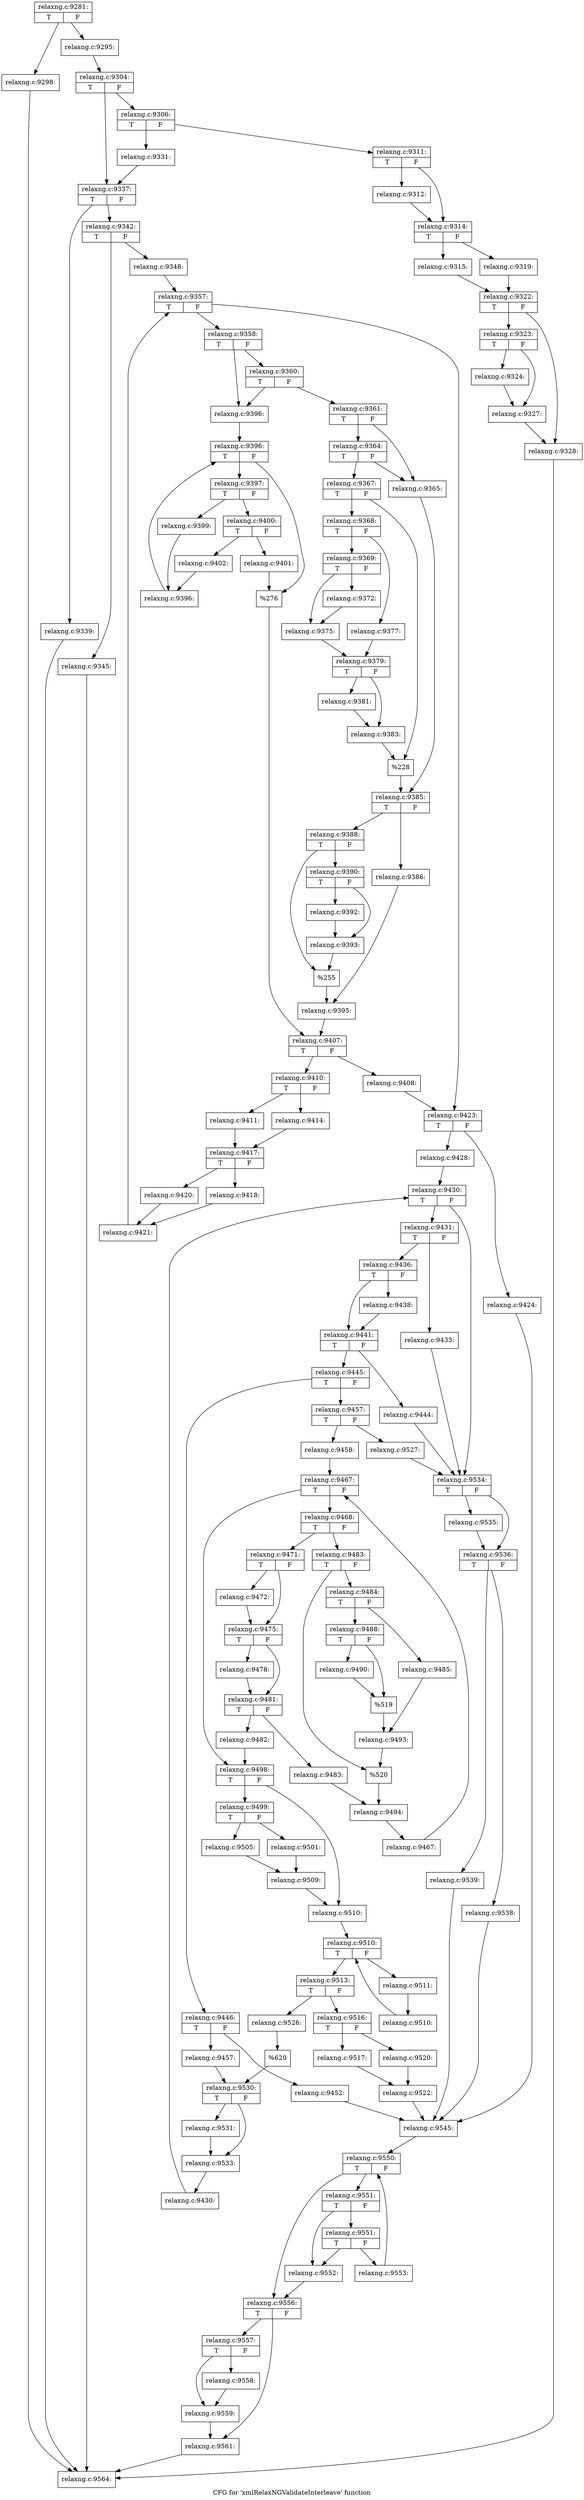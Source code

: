 digraph "CFG for 'xmlRelaxNGValidateInterleave' function" {
	label="CFG for 'xmlRelaxNGValidateInterleave' function";

	Node0x3d229b0 [shape=record,label="{relaxng.c:9281:|{<s0>T|<s1>F}}"];
	Node0x3d229b0 -> Node0x3d26b10;
	Node0x3d229b0 -> Node0x3d26bb0;
	Node0x3d26b10 [shape=record,label="{relaxng.c:9295:}"];
	Node0x3d26b10 -> Node0x3d26b60;
	Node0x3d26bb0 [shape=record,label="{relaxng.c:9298:}"];
	Node0x3d26bb0 -> Node0x3feb390;
	Node0x3d26b60 [shape=record,label="{relaxng.c:9304:|{<s0>T|<s1>F}}"];
	Node0x3d26b60 -> Node0x3d27d90;
	Node0x3d26b60 -> Node0x3d27de0;
	Node0x3d27d90 [shape=record,label="{relaxng.c:9306:|{<s0>T|<s1>F}}"];
	Node0x3d27d90 -> Node0x4007ec0;
	Node0x3d27d90 -> Node0x4007f10;
	Node0x4007ec0 [shape=record,label="{relaxng.c:9311:|{<s0>T|<s1>F}}"];
	Node0x4007ec0 -> Node0x40082d0;
	Node0x4007ec0 -> Node0x4008320;
	Node0x40082d0 [shape=record,label="{relaxng.c:9312:}"];
	Node0x40082d0 -> Node0x4008320;
	Node0x4008320 [shape=record,label="{relaxng.c:9314:|{<s0>T|<s1>F}}"];
	Node0x4008320 -> Node0x4008f00;
	Node0x4008320 -> Node0x4008fa0;
	Node0x4008f00 [shape=record,label="{relaxng.c:9315:}"];
	Node0x4008f00 -> Node0x4008f50;
	Node0x4008fa0 [shape=record,label="{relaxng.c:9319:}"];
	Node0x4008fa0 -> Node0x4008f50;
	Node0x4008f50 [shape=record,label="{relaxng.c:9322:|{<s0>T|<s1>F}}"];
	Node0x4008f50 -> Node0x400a4d0;
	Node0x4008f50 -> Node0x400a520;
	Node0x400a4d0 [shape=record,label="{relaxng.c:9323:|{<s0>T|<s1>F}}"];
	Node0x400a4d0 -> Node0x400a8e0;
	Node0x400a4d0 -> Node0x400a930;
	Node0x400a8e0 [shape=record,label="{relaxng.c:9324:}"];
	Node0x400a8e0 -> Node0x400a930;
	Node0x400a930 [shape=record,label="{relaxng.c:9327:}"];
	Node0x400a930 -> Node0x400a520;
	Node0x400a520 [shape=record,label="{relaxng.c:9328:}"];
	Node0x400a520 -> Node0x3feb390;
	Node0x4007f10 [shape=record,label="{relaxng.c:9331:}"];
	Node0x4007f10 -> Node0x3d27de0;
	Node0x3d27de0 [shape=record,label="{relaxng.c:9337:|{<s0>T|<s1>F}}"];
	Node0x3d27de0 -> Node0x400c050;
	Node0x3d27de0 -> Node0x400c0a0;
	Node0x400c050 [shape=record,label="{relaxng.c:9339:}"];
	Node0x400c050 -> Node0x3feb390;
	Node0x400c0a0 [shape=record,label="{relaxng.c:9342:|{<s0>T|<s1>F}}"];
	Node0x400c0a0 -> Node0x400d030;
	Node0x400c0a0 -> Node0x400d080;
	Node0x400d030 [shape=record,label="{relaxng.c:9345:}"];
	Node0x400d030 -> Node0x3feb390;
	Node0x400d080 [shape=record,label="{relaxng.c:9348:}"];
	Node0x400d080 -> Node0x400e390;
	Node0x400e390 [shape=record,label="{relaxng.c:9357:|{<s0>T|<s1>F}}"];
	Node0x400e390 -> Node0x400e740;
	Node0x400e390 -> Node0x400e570;
	Node0x400e740 [shape=record,label="{relaxng.c:9358:|{<s0>T|<s1>F}}"];
	Node0x400e740 -> Node0x400ece0;
	Node0x400e740 -> Node0x400ec90;
	Node0x400ece0 [shape=record,label="{relaxng.c:9360:|{<s0>T|<s1>F}}"];
	Node0x400ece0 -> Node0x400ebf0;
	Node0x400ece0 -> Node0x400ec90;
	Node0x400ebf0 [shape=record,label="{relaxng.c:9361:|{<s0>T|<s1>F}}"];
	Node0x400ebf0 -> Node0x400f8d0;
	Node0x400ebf0 -> Node0x400f9c0;
	Node0x400f9c0 [shape=record,label="{relaxng.c:9364:|{<s0>T|<s1>F}}"];
	Node0x400f9c0 -> Node0x400f8d0;
	Node0x400f9c0 -> Node0x400f970;
	Node0x400f8d0 [shape=record,label="{relaxng.c:9365:}"];
	Node0x400f8d0 -> Node0x400f920;
	Node0x400f970 [shape=record,label="{relaxng.c:9367:|{<s0>T|<s1>F}}"];
	Node0x400f970 -> Node0x4010690;
	Node0x400f970 -> Node0x40106e0;
	Node0x4010690 [shape=record,label="{relaxng.c:9368:|{<s0>T|<s1>F}}"];
	Node0x4010690 -> Node0x4010bd0;
	Node0x4010690 -> Node0x4010c70;
	Node0x4010bd0 [shape=record,label="{relaxng.c:9369:|{<s0>T|<s1>F}}"];
	Node0x4010bd0 -> Node0x40118e0;
	Node0x4010bd0 -> Node0x4011930;
	Node0x40118e0 [shape=record,label="{relaxng.c:9372:}"];
	Node0x40118e0 -> Node0x4011930;
	Node0x4011930 [shape=record,label="{relaxng.c:9375:}"];
	Node0x4011930 -> Node0x4010c20;
	Node0x4010c70 [shape=record,label="{relaxng.c:9377:}"];
	Node0x4010c70 -> Node0x4010c20;
	Node0x4010c20 [shape=record,label="{relaxng.c:9379:|{<s0>T|<s1>F}}"];
	Node0x4010c20 -> Node0x4012a60;
	Node0x4010c20 -> Node0x4012ab0;
	Node0x4012a60 [shape=record,label="{relaxng.c:9381:}"];
	Node0x4012a60 -> Node0x4012ab0;
	Node0x4012ab0 [shape=record,label="{relaxng.c:9383:}"];
	Node0x4012ab0 -> Node0x40106e0;
	Node0x40106e0 [shape=record,label="{%228}"];
	Node0x40106e0 -> Node0x400f920;
	Node0x400f920 [shape=record,label="{relaxng.c:9385:|{<s0>T|<s1>F}}"];
	Node0x400f920 -> Node0x4013400;
	Node0x400f920 -> Node0x40134a0;
	Node0x4013400 [shape=record,label="{relaxng.c:9386:}"];
	Node0x4013400 -> Node0x4013450;
	Node0x40134a0 [shape=record,label="{relaxng.c:9388:|{<s0>T|<s1>F}}"];
	Node0x40134a0 -> Node0x4013e10;
	Node0x40134a0 -> Node0x4013e60;
	Node0x4013e10 [shape=record,label="{relaxng.c:9390:|{<s0>T|<s1>F}}"];
	Node0x4013e10 -> Node0x4014840;
	Node0x4013e10 -> Node0x40147f0;
	Node0x40147f0 [shape=record,label="{relaxng.c:9392:}"];
	Node0x40147f0 -> Node0x4014840;
	Node0x4014840 [shape=record,label="{relaxng.c:9393:}"];
	Node0x4014840 -> Node0x4013e60;
	Node0x4013e60 [shape=record,label="{%255}"];
	Node0x4013e60 -> Node0x4013450;
	Node0x4013450 [shape=record,label="{relaxng.c:9395:}"];
	Node0x4013450 -> Node0x400ec40;
	Node0x400ec90 [shape=record,label="{relaxng.c:9396:}"];
	Node0x400ec90 -> Node0x40154a0;
	Node0x40154a0 [shape=record,label="{relaxng.c:9396:|{<s0>T|<s1>F}}"];
	Node0x40154a0 -> Node0x4015d20;
	Node0x40154a0 -> Node0x4015170;
	Node0x4015d20 [shape=record,label="{relaxng.c:9397:|{<s0>T|<s1>F}}"];
	Node0x4015d20 -> Node0x40163e0;
	Node0x4015d20 -> Node0x4016430;
	Node0x40163e0 [shape=record,label="{relaxng.c:9399:}"];
	Node0x40163e0 -> Node0x4015cd0;
	Node0x4016430 [shape=record,label="{relaxng.c:9400:|{<s0>T|<s1>F}}"];
	Node0x4016430 -> Node0x40167a0;
	Node0x4016430 -> Node0x40167f0;
	Node0x40167a0 [shape=record,label="{relaxng.c:9401:}"];
	Node0x40167a0 -> Node0x4015170;
	Node0x40167f0 [shape=record,label="{relaxng.c:9402:}"];
	Node0x40167f0 -> Node0x4015cd0;
	Node0x4015cd0 [shape=record,label="{relaxng.c:9396:}"];
	Node0x4015cd0 -> Node0x40154a0;
	Node0x4015170 [shape=record,label="{%276}"];
	Node0x4015170 -> Node0x400ec40;
	Node0x400ec40 [shape=record,label="{relaxng.c:9407:|{<s0>T|<s1>F}}"];
	Node0x400ec40 -> Node0x40171f0;
	Node0x400ec40 -> Node0x4017240;
	Node0x40171f0 [shape=record,label="{relaxng.c:9408:}"];
	Node0x40171f0 -> Node0x400e570;
	Node0x4017240 [shape=record,label="{relaxng.c:9410:|{<s0>T|<s1>F}}"];
	Node0x4017240 -> Node0x40176a0;
	Node0x4017240 -> Node0x4017740;
	Node0x40176a0 [shape=record,label="{relaxng.c:9411:}"];
	Node0x40176a0 -> Node0x40176f0;
	Node0x4017740 [shape=record,label="{relaxng.c:9414:}"];
	Node0x4017740 -> Node0x40176f0;
	Node0x40176f0 [shape=record,label="{relaxng.c:9417:|{<s0>T|<s1>F}}"];
	Node0x40176f0 -> Node0x40189e0;
	Node0x40176f0 -> Node0x4018a80;
	Node0x40189e0 [shape=record,label="{relaxng.c:9418:}"];
	Node0x40189e0 -> Node0x4018a30;
	Node0x4018a80 [shape=record,label="{relaxng.c:9420:}"];
	Node0x4018a80 -> Node0x4018a30;
	Node0x4018a30 [shape=record,label="{relaxng.c:9421:}"];
	Node0x4018a30 -> Node0x400e390;
	Node0x400e570 [shape=record,label="{relaxng.c:9423:|{<s0>T|<s1>F}}"];
	Node0x400e570 -> Node0x4019830;
	Node0x400e570 -> Node0x4019880;
	Node0x4019830 [shape=record,label="{relaxng.c:9424:}"];
	Node0x4019830 -> Node0x401a640;
	Node0x4019880 [shape=record,label="{relaxng.c:9428:}"];
	Node0x4019880 -> Node0x401ad60;
	Node0x401ad60 [shape=record,label="{relaxng.c:9430:|{<s0>T|<s1>F}}"];
	Node0x401ad60 -> Node0x401b040;
	Node0x401ad60 -> Node0x401abc0;
	Node0x401b040 [shape=record,label="{relaxng.c:9431:|{<s0>T|<s1>F}}"];
	Node0x401b040 -> Node0x401b700;
	Node0x401b040 -> Node0x401b750;
	Node0x401b700 [shape=record,label="{relaxng.c:9433:}"];
	Node0x401b700 -> Node0x401abc0;
	Node0x401b750 [shape=record,label="{relaxng.c:9436:|{<s0>T|<s1>F}}"];
	Node0x401b750 -> Node0x401c2c0;
	Node0x401b750 -> Node0x401c310;
	Node0x401c2c0 [shape=record,label="{relaxng.c:9438:}"];
	Node0x401c2c0 -> Node0x401c310;
	Node0x401c310 [shape=record,label="{relaxng.c:9441:|{<s0>T|<s1>F}}"];
	Node0x401c310 -> Node0x401db90;
	Node0x401c310 -> Node0x401dbe0;
	Node0x401db90 [shape=record,label="{relaxng.c:9444:}"];
	Node0x401db90 -> Node0x401abc0;
	Node0x401dbe0 [shape=record,label="{relaxng.c:9445:|{<s0>T|<s1>F}}"];
	Node0x401dbe0 -> Node0x401df90;
	Node0x401dbe0 -> Node0x401e030;
	Node0x401df90 [shape=record,label="{relaxng.c:9446:|{<s0>T|<s1>F}}"];
	Node0x401df90 -> Node0x401f230;
	Node0x401df90 -> Node0x401f280;
	Node0x401f230 [shape=record,label="{relaxng.c:9452:}"];
	Node0x401f230 -> Node0x401a640;
	Node0x401f280 [shape=record,label="{relaxng.c:9457:}"];
	Node0x401f280 -> Node0x401dfe0;
	Node0x401e030 [shape=record,label="{relaxng.c:9457:|{<s0>T|<s1>F}}"];
	Node0x401e030 -> Node0x401fe80;
	Node0x401e030 -> Node0x401ff20;
	Node0x401fe80 [shape=record,label="{relaxng.c:9458:}"];
	Node0x401fe80 -> Node0x40212f0;
	Node0x40212f0 [shape=record,label="{relaxng.c:9467:|{<s0>T|<s1>F}}"];
	Node0x40212f0 -> Node0x4021570;
	Node0x40212f0 -> Node0x4021150;
	Node0x4021570 [shape=record,label="{relaxng.c:9468:|{<s0>T|<s1>F}}"];
	Node0x4021570 -> Node0x4022440;
	Node0x4021570 -> Node0x40224e0;
	Node0x4022440 [shape=record,label="{relaxng.c:9471:|{<s0>T|<s1>F}}"];
	Node0x4022440 -> Node0x40228a0;
	Node0x4022440 -> Node0x40228f0;
	Node0x40228a0 [shape=record,label="{relaxng.c:9472:}"];
	Node0x40228a0 -> Node0x40228f0;
	Node0x40228f0 [shape=record,label="{relaxng.c:9475:|{<s0>T|<s1>F}}"];
	Node0x40228f0 -> Node0x4023640;
	Node0x40228f0 -> Node0x4023690;
	Node0x4023640 [shape=record,label="{relaxng.c:9478:}"];
	Node0x4023640 -> Node0x4023690;
	Node0x4023690 [shape=record,label="{relaxng.c:9481:|{<s0>T|<s1>F}}"];
	Node0x4023690 -> Node0x4024900;
	Node0x4023690 -> Node0x4024950;
	Node0x4024900 [shape=record,label="{relaxng.c:9482:}"];
	Node0x4024900 -> Node0x4021150;
	Node0x4024950 [shape=record,label="{relaxng.c:9483:}"];
	Node0x4024950 -> Node0x4022490;
	Node0x40224e0 [shape=record,label="{relaxng.c:9483:|{<s0>T|<s1>F}}"];
	Node0x40224e0 -> Node0x4024dc0;
	Node0x40224e0 -> Node0x4024e10;
	Node0x4024dc0 [shape=record,label="{relaxng.c:9484:|{<s0>T|<s1>F}}"];
	Node0x4024dc0 -> Node0x40251d0;
	Node0x4024dc0 -> Node0x4025270;
	Node0x40251d0 [shape=record,label="{relaxng.c:9485:}"];
	Node0x40251d0 -> Node0x4025220;
	Node0x4025270 [shape=record,label="{relaxng.c:9488:|{<s0>T|<s1>F}}"];
	Node0x4025270 -> Node0x4025eb0;
	Node0x4025270 -> Node0x4025f00;
	Node0x4025eb0 [shape=record,label="{relaxng.c:9490:}"];
	Node0x4025eb0 -> Node0x4025f00;
	Node0x4025f00 [shape=record,label="{%519}"];
	Node0x4025f00 -> Node0x4025220;
	Node0x4025220 [shape=record,label="{relaxng.c:9493:}"];
	Node0x4025220 -> Node0x4024e10;
	Node0x4024e10 [shape=record,label="{%520}"];
	Node0x4024e10 -> Node0x4022490;
	Node0x4022490 [shape=record,label="{relaxng.c:9494:}"];
	Node0x4022490 -> Node0x40214e0;
	Node0x40214e0 [shape=record,label="{relaxng.c:9467:}"];
	Node0x40214e0 -> Node0x40212f0;
	Node0x4021150 [shape=record,label="{relaxng.c:9498:|{<s0>T|<s1>F}}"];
	Node0x4021150 -> Node0x4027690;
	Node0x4021150 -> Node0x40276e0;
	Node0x4027690 [shape=record,label="{relaxng.c:9499:|{<s0>T|<s1>F}}"];
	Node0x4027690 -> Node0x4027e90;
	Node0x4027690 -> Node0x4027f30;
	Node0x4027e90 [shape=record,label="{relaxng.c:9501:}"];
	Node0x4027e90 -> Node0x4027ee0;
	Node0x4027f30 [shape=record,label="{relaxng.c:9505:}"];
	Node0x4027f30 -> Node0x4027ee0;
	Node0x4027ee0 [shape=record,label="{relaxng.c:9509:}"];
	Node0x4027ee0 -> Node0x40276e0;
	Node0x40276e0 [shape=record,label="{relaxng.c:9510:}"];
	Node0x40276e0 -> Node0x402a7a0;
	Node0x402a7a0 [shape=record,label="{relaxng.c:9510:|{<s0>T|<s1>F}}"];
	Node0x402a7a0 -> Node0x402aa80;
	Node0x402a7a0 -> Node0x402a600;
	Node0x402aa80 [shape=record,label="{relaxng.c:9511:}"];
	Node0x402aa80 -> Node0x402a9f0;
	Node0x402a9f0 [shape=record,label="{relaxng.c:9510:}"];
	Node0x402a9f0 -> Node0x402a7a0;
	Node0x402a600 [shape=record,label="{relaxng.c:9513:|{<s0>T|<s1>F}}"];
	Node0x402a600 -> Node0x402be40;
	Node0x402a600 -> Node0x402be90;
	Node0x402be40 [shape=record,label="{relaxng.c:9516:|{<s0>T|<s1>F}}"];
	Node0x402be40 -> Node0x402c250;
	Node0x402be40 -> Node0x402c2f0;
	Node0x402c250 [shape=record,label="{relaxng.c:9517:}"];
	Node0x402c250 -> Node0x402c2a0;
	Node0x402c2f0 [shape=record,label="{relaxng.c:9520:}"];
	Node0x402c2f0 -> Node0x402c2a0;
	Node0x402c2a0 [shape=record,label="{relaxng.c:9522:}"];
	Node0x402c2a0 -> Node0x401a640;
	Node0x402be90 [shape=record,label="{relaxng.c:9526:}"];
	Node0x402be90 -> Node0x401fed0;
	Node0x401ff20 [shape=record,label="{relaxng.c:9527:}"];
	Node0x401ff20 -> Node0x401abc0;
	Node0x401fed0 [shape=record,label="{%620}"];
	Node0x401fed0 -> Node0x401dfe0;
	Node0x401dfe0 [shape=record,label="{relaxng.c:9530:|{<s0>T|<s1>F}}"];
	Node0x401dfe0 -> Node0x402d700;
	Node0x401dfe0 -> Node0x402d750;
	Node0x402d700 [shape=record,label="{relaxng.c:9531:}"];
	Node0x402d700 -> Node0x402d750;
	Node0x402d750 [shape=record,label="{relaxng.c:9533:}"];
	Node0x402d750 -> Node0x401afb0;
	Node0x401afb0 [shape=record,label="{relaxng.c:9430:}"];
	Node0x401afb0 -> Node0x401ad60;
	Node0x401abc0 [shape=record,label="{relaxng.c:9534:|{<s0>T|<s1>F}}"];
	Node0x401abc0 -> Node0x402e510;
	Node0x401abc0 -> Node0x402e560;
	Node0x402e510 [shape=record,label="{relaxng.c:9535:}"];
	Node0x402e510 -> Node0x402e560;
	Node0x402e560 [shape=record,label="{relaxng.c:9536:|{<s0>T|<s1>F}}"];
	Node0x402e560 -> Node0x402f3a0;
	Node0x402e560 -> Node0x402f3f0;
	Node0x402f3a0 [shape=record,label="{relaxng.c:9539:}"];
	Node0x402f3a0 -> Node0x401a640;
	Node0x402f3f0 [shape=record,label="{relaxng.c:9538:}"];
	Node0x402f3f0 -> Node0x401a640;
	Node0x401a640 [shape=record,label="{relaxng.c:9545:}"];
	Node0x401a640 -> Node0x402ff30;
	Node0x402ff30 [shape=record,label="{relaxng.c:9550:|{<s0>T|<s1>F}}"];
	Node0x402ff30 -> Node0x4030320;
	Node0x402ff30 -> Node0x4030150;
	Node0x4030320 [shape=record,label="{relaxng.c:9551:|{<s0>T|<s1>F}}"];
	Node0x4030320 -> Node0x40304e0;
	Node0x4030320 -> Node0x4030580;
	Node0x4030580 [shape=record,label="{relaxng.c:9551:|{<s0>T|<s1>F}}"];
	Node0x4030580 -> Node0x40304e0;
	Node0x4030580 -> Node0x4030530;
	Node0x40304e0 [shape=record,label="{relaxng.c:9552:}"];
	Node0x40304e0 -> Node0x4030150;
	Node0x4030530 [shape=record,label="{relaxng.c:9553:}"];
	Node0x4030530 -> Node0x402ff30;
	Node0x4030150 [shape=record,label="{relaxng.c:9556:|{<s0>T|<s1>F}}"];
	Node0x4030150 -> Node0x4031340;
	Node0x4030150 -> Node0x4031390;
	Node0x4031340 [shape=record,label="{relaxng.c:9557:|{<s0>T|<s1>F}}"];
	Node0x4031340 -> Node0x4031750;
	Node0x4031340 -> Node0x40317a0;
	Node0x4031750 [shape=record,label="{relaxng.c:9558:}"];
	Node0x4031750 -> Node0x40317a0;
	Node0x40317a0 [shape=record,label="{relaxng.c:9559:}"];
	Node0x40317a0 -> Node0x4031390;
	Node0x4031390 [shape=record,label="{relaxng.c:9561:}"];
	Node0x4031390 -> Node0x3feb390;
	Node0x3feb390 [shape=record,label="{relaxng.c:9564:}"];
}
